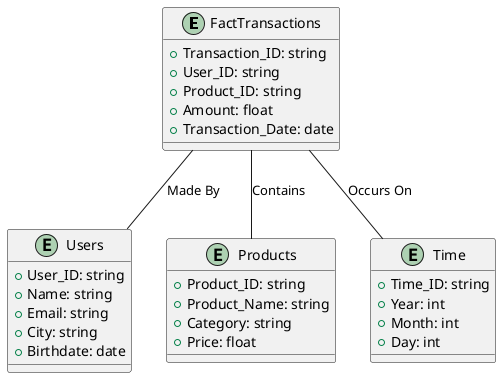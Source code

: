 @startuml
' OLAP Schema (More Complex Relationships)

entity "FactTransactions" as FactTransactions {
  +Transaction_ID: string
  +User_ID: string
  +Product_ID: string
  +Amount: float
  +Transaction_Date: date
}

entity "Users" as Users {
  +User_ID: string
  +Name: string
  +Email: string
  +City: string
  +Birthdate: date
}

entity "Products" as Products {
  +Product_ID: string
  +Product_Name: string
  +Category: string
  +Price: float
}

entity "Time" as Time {
  +Time_ID: string
  +Year: int
  +Month: int
  +Day: int
}

FactTransactions -- Users : "Made By"
FactTransactions -- Products : "Contains"
FactTransactions -- Time : "Occurs On"
@enduml
